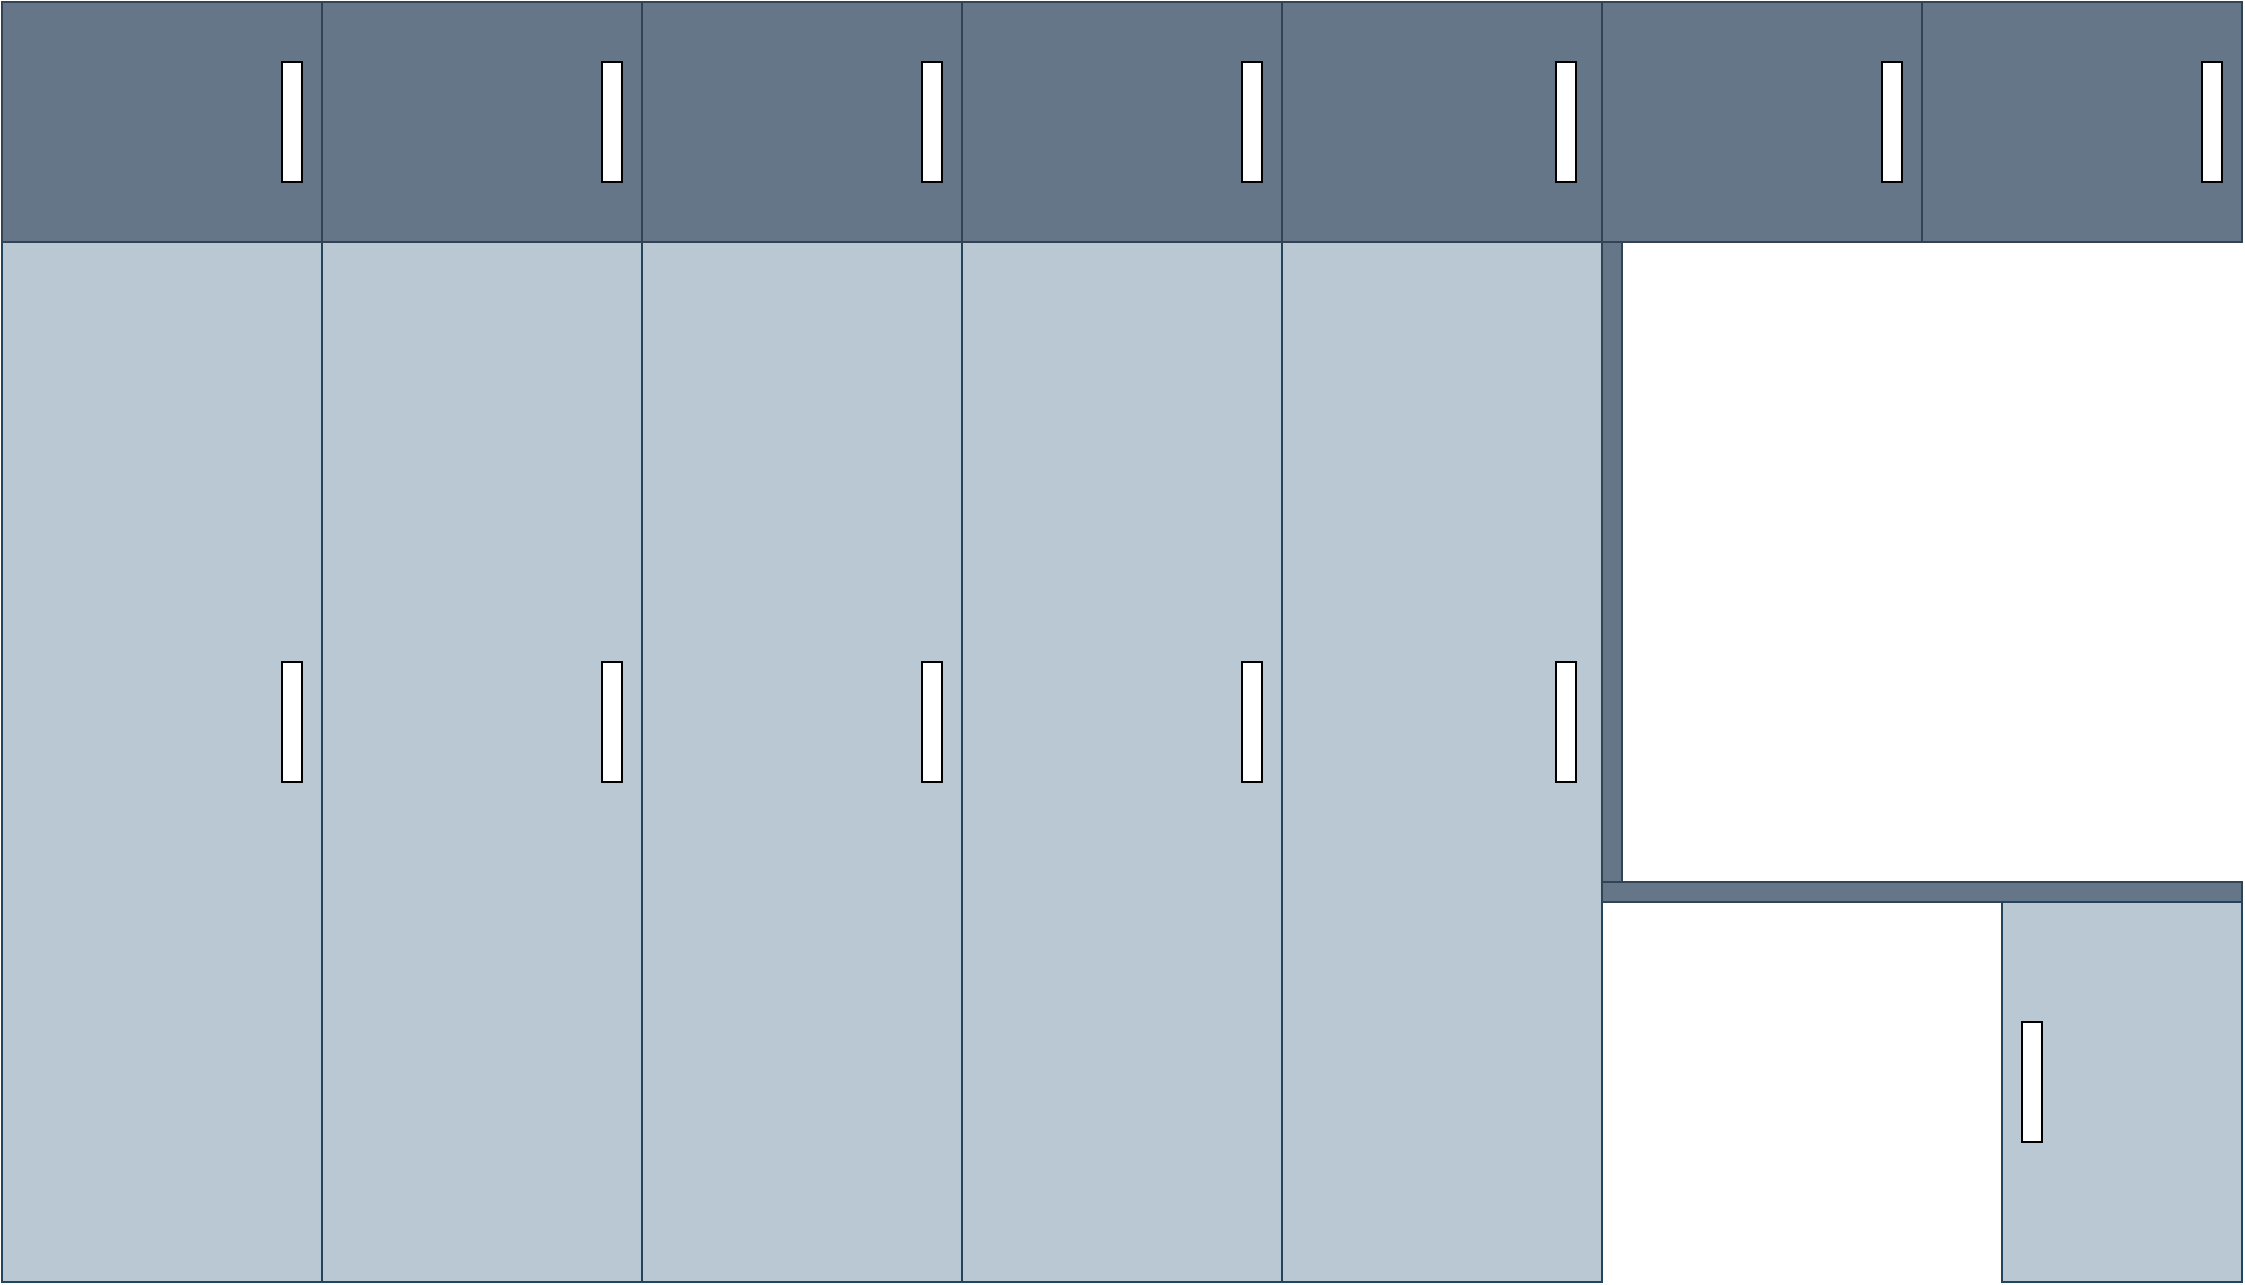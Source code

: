 <mxfile version="21.7.2" type="github">
  <diagram name="Page-1" id="G8g67aC8LQwusOpC-o-B">
    <mxGraphModel dx="1306" dy="747" grid="1" gridSize="10" guides="1" tooltips="1" connect="1" arrows="1" fold="1" page="1" pageScale="1" pageWidth="827" pageHeight="1169" math="0" shadow="0">
      <root>
        <mxCell id="0" />
        <mxCell id="1" parent="0" />
        <mxCell id="dkoMHG8kSQWPY7BwaKGa-1" value="" style="rounded=0;whiteSpace=wrap;html=1;" parent="1" vertex="1">
          <mxGeometry x="40" y="40" width="1120" height="120" as="geometry" />
        </mxCell>
        <mxCell id="dkoMHG8kSQWPY7BwaKGa-3" value="" style="rounded=0;whiteSpace=wrap;html=1;fillColor=#bac8d3;strokeColor=#23445d;" parent="1" vertex="1">
          <mxGeometry x="40" y="160" width="160" height="520" as="geometry" />
        </mxCell>
        <mxCell id="dkoMHG8kSQWPY7BwaKGa-4" value="" style="rounded=0;whiteSpace=wrap;html=1;fillColor=#bac8d3;strokeColor=#23445d;" parent="1" vertex="1">
          <mxGeometry x="200" y="160" width="160" height="520" as="geometry" />
        </mxCell>
        <mxCell id="dkoMHG8kSQWPY7BwaKGa-5" value="" style="rounded=0;whiteSpace=wrap;html=1;fillColor=#bac8d3;strokeColor=#23445d;" parent="1" vertex="1">
          <mxGeometry x="360" y="160" width="160" height="520" as="geometry" />
        </mxCell>
        <mxCell id="dkoMHG8kSQWPY7BwaKGa-6" value="" style="rounded=0;whiteSpace=wrap;html=1;fillColor=#bac8d3;strokeColor=#23445d;" parent="1" vertex="1">
          <mxGeometry x="520" y="160" width="160" height="520" as="geometry" />
        </mxCell>
        <mxCell id="dkoMHG8kSQWPY7BwaKGa-7" value="" style="rounded=0;whiteSpace=wrap;html=1;fillColor=#bac8d3;strokeColor=#23445d;" parent="1" vertex="1">
          <mxGeometry x="680" y="160" width="160" height="520" as="geometry" />
        </mxCell>
        <mxCell id="dkoMHG8kSQWPY7BwaKGa-8" value="" style="rounded=0;whiteSpace=wrap;html=1;fillColor=#647687;fontColor=#ffffff;strokeColor=#314354;" parent="1" vertex="1">
          <mxGeometry x="840" y="480" width="320" height="10" as="geometry" />
        </mxCell>
        <mxCell id="dkoMHG8kSQWPY7BwaKGa-10" value="" style="rounded=0;whiteSpace=wrap;html=1;fillColor=#bac8d3;strokeColor=#23445d;" parent="1" vertex="1">
          <mxGeometry x="1040" y="490" width="120" height="190" as="geometry" />
        </mxCell>
        <mxCell id="dkoMHG8kSQWPY7BwaKGa-11" value="" style="rounded=0;whiteSpace=wrap;html=1;fillColor=#647687;fontColor=#ffffff;strokeColor=#314354;" parent="1" vertex="1">
          <mxGeometry x="40" y="40" width="160" height="120" as="geometry" />
        </mxCell>
        <mxCell id="dkoMHG8kSQWPY7BwaKGa-12" value="" style="rounded=0;whiteSpace=wrap;html=1;fillColor=#647687;fontColor=#ffffff;strokeColor=#314354;" parent="1" vertex="1">
          <mxGeometry x="200" y="40" width="160" height="120" as="geometry" />
        </mxCell>
        <mxCell id="dkoMHG8kSQWPY7BwaKGa-13" value="" style="rounded=0;whiteSpace=wrap;html=1;fillColor=#647687;fontColor=#ffffff;strokeColor=#314354;" parent="1" vertex="1">
          <mxGeometry x="360" y="40" width="160" height="120" as="geometry" />
        </mxCell>
        <mxCell id="dkoMHG8kSQWPY7BwaKGa-14" value="" style="rounded=0;whiteSpace=wrap;html=1;fillColor=#647687;fontColor=#ffffff;strokeColor=#314354;" parent="1" vertex="1">
          <mxGeometry x="520" y="40" width="160" height="120" as="geometry" />
        </mxCell>
        <mxCell id="dkoMHG8kSQWPY7BwaKGa-15" value="" style="rounded=0;whiteSpace=wrap;html=1;fillColor=#647687;fontColor=#ffffff;strokeColor=#314354;" parent="1" vertex="1">
          <mxGeometry x="680" y="40" width="160" height="120" as="geometry" />
        </mxCell>
        <mxCell id="dkoMHG8kSQWPY7BwaKGa-16" value="" style="rounded=0;whiteSpace=wrap;html=1;fillColor=#647687;fontColor=#ffffff;strokeColor=#314354;" parent="1" vertex="1">
          <mxGeometry x="840" y="40" width="160" height="120" as="geometry" />
        </mxCell>
        <mxCell id="dkoMHG8kSQWPY7BwaKGa-17" value="" style="rounded=0;whiteSpace=wrap;html=1;fillColor=#647687;fontColor=#ffffff;strokeColor=#314354;" parent="1" vertex="1">
          <mxGeometry x="1000" y="40" width="160" height="120" as="geometry" />
        </mxCell>
        <mxCell id="dkoMHG8kSQWPY7BwaKGa-18" value="" style="rounded=0;whiteSpace=wrap;html=1;" parent="1" vertex="1">
          <mxGeometry x="180" y="370" width="10" height="60" as="geometry" />
        </mxCell>
        <mxCell id="dkoMHG8kSQWPY7BwaKGa-19" value="" style="rounded=0;whiteSpace=wrap;html=1;" parent="1" vertex="1">
          <mxGeometry x="340" y="370" width="10" height="60" as="geometry" />
        </mxCell>
        <mxCell id="dkoMHG8kSQWPY7BwaKGa-20" value="" style="rounded=0;whiteSpace=wrap;html=1;" parent="1" vertex="1">
          <mxGeometry x="500" y="370" width="10" height="60" as="geometry" />
        </mxCell>
        <mxCell id="dkoMHG8kSQWPY7BwaKGa-21" value="" style="rounded=0;whiteSpace=wrap;html=1;" parent="1" vertex="1">
          <mxGeometry x="660" y="370" width="10" height="60" as="geometry" />
        </mxCell>
        <mxCell id="dkoMHG8kSQWPY7BwaKGa-22" value="" style="rounded=0;whiteSpace=wrap;html=1;" parent="1" vertex="1">
          <mxGeometry x="817" y="370" width="10" height="60" as="geometry" />
        </mxCell>
        <mxCell id="dkoMHG8kSQWPY7BwaKGa-24" value="" style="rounded=0;whiteSpace=wrap;html=1;" parent="1" vertex="1">
          <mxGeometry x="180" y="70" width="10" height="60" as="geometry" />
        </mxCell>
        <mxCell id="dkoMHG8kSQWPY7BwaKGa-25" value="" style="rounded=0;whiteSpace=wrap;html=1;" parent="1" vertex="1">
          <mxGeometry x="340" y="70" width="10" height="60" as="geometry" />
        </mxCell>
        <mxCell id="dkoMHG8kSQWPY7BwaKGa-26" value="" style="rounded=0;whiteSpace=wrap;html=1;" parent="1" vertex="1">
          <mxGeometry x="500" y="70" width="10" height="60" as="geometry" />
        </mxCell>
        <mxCell id="dkoMHG8kSQWPY7BwaKGa-28" value="" style="rounded=0;whiteSpace=wrap;html=1;" parent="1" vertex="1">
          <mxGeometry x="660" y="70" width="10" height="60" as="geometry" />
        </mxCell>
        <mxCell id="dkoMHG8kSQWPY7BwaKGa-29" value="" style="rounded=0;whiteSpace=wrap;html=1;" parent="1" vertex="1">
          <mxGeometry x="817" y="70" width="10" height="60" as="geometry" />
        </mxCell>
        <mxCell id="dkoMHG8kSQWPY7BwaKGa-31" value="" style="rounded=0;whiteSpace=wrap;html=1;" parent="1" vertex="1">
          <mxGeometry x="980" y="70" width="10" height="60" as="geometry" />
        </mxCell>
        <mxCell id="dkoMHG8kSQWPY7BwaKGa-32" value="" style="rounded=0;whiteSpace=wrap;html=1;" parent="1" vertex="1">
          <mxGeometry x="1140" y="70" width="10" height="60" as="geometry" />
        </mxCell>
        <mxCell id="dkoMHG8kSQWPY7BwaKGa-33" value="" style="rounded=0;whiteSpace=wrap;html=1;" parent="1" vertex="1">
          <mxGeometry x="1050" y="550" width="10" height="60" as="geometry" />
        </mxCell>
        <mxCell id="0_pXhHHZcBCUNWSDLA7M-1" value="" style="rounded=0;whiteSpace=wrap;html=1;fillColor=#647687;fontColor=#ffffff;strokeColor=#314354;" vertex="1" parent="1">
          <mxGeometry x="840" y="160" width="10" height="320" as="geometry" />
        </mxCell>
      </root>
    </mxGraphModel>
  </diagram>
</mxfile>
